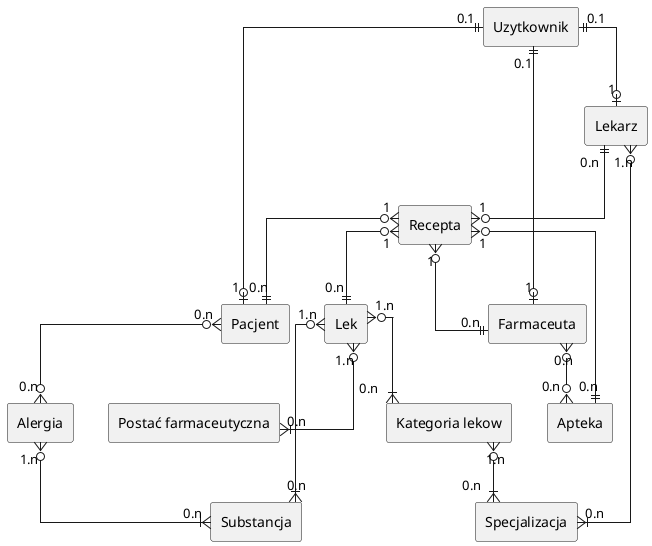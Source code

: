 @startuml
skinparam linetype ortho

rectangle "Pacjent" as pacjent {
}

rectangle "Lekarz" as lekarz {
}

rectangle "Lek" as lek {
}

rectangle "Substancja" as substancja {
}

rectangle "Apteka" as apteka {
}

rectangle "Farmaceuta" as aptekarz {
}

rectangle "Specjalizacja" as specjalizacja {
}

rectangle "Recepta" as recepta {
}

rectangle "Alergia" as alergia {
}

rectangle "Dawkowanie" as substancja {
}

rectangle "Uzytkownik" as użytkownik {
}

rectangle "Kategoria lekow" as kategoria_lekow {
}


rectangle "Postać farmaceutyczna" as postac_farmaceutyczna{
}

użytkownik "0.1" ||--o| "1" pacjent
użytkownik "0.1" ||--o| "1" lekarz
użytkownik "0.1" ||--o| "1" aptekarz
lekarz "1.n" }o--|{ "0.n" specjalizacja
kategoria_lekow "1.n" }o--|{ "0.n" specjalizacja
pacjent "0.n" }o--o{ "0.n" alergia
lekarz "0.n" ||--o{ "1" recepta
recepta "1" }o--|| "0.n" pacjent
recepta "1" }o--|| "0.n" lek
recepta "1" }o--|| "0.n" aptekarz
recepta "1" }o--|| "0.n" apteka
lek "1.n" }o--|{ "0.n" substancja
lek "1.n" }o--|{ "0.n" kategoria_lekow
aptekarz "0.n" }o--o{ "0.n" apteka
alergia "1.n" }o--|{ "0.n" substancja
lek -[hidden]- postac_farmaceutyczna
lek "1.n" }o--|{ "0.n" postac_farmaceutyczna
@enduml
